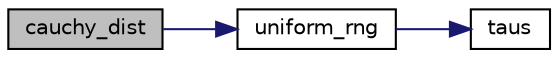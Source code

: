 digraph "cauchy_dist"
{
 // LATEX_PDF_SIZE
  edge [fontname="Helvetica",fontsize="10",labelfontname="Helvetica",labelfontsize="10"];
  node [fontname="Helvetica",fontsize="10",shape=record];
  rankdir="LR";
  Node1 [label="cauchy_dist",height=0.2,width=0.4,color="black", fillcolor="grey75", style="filled", fontcolor="black",tooltip="generates random numbers for the cauchy distribution with scale parameter, and shape parameter."];
  Node1 -> Node2 [color="midnightblue",fontsize="10",style="solid",fontname="Helvetica"];
  Node2 [label="uniform_rng",height=0.2,width=0.4,color="black", fillcolor="white", style="filled",URL="$oml_8c.html#a8451bb33f8030cc168c63d60812921f4",tooltip="generates uniform random number with algo: wichman_hill / random() / Taus"];
  Node2 -> Node3 [color="midnightblue",fontsize="10",style="solid",fontname="Helvetica"];
  Node3 [label="taus",height=0.2,width=0.4,color="black", fillcolor="white", style="filled",URL="$oml_8h.html#a362f00415eaebca7255f9c4d08bd9fd6",tooltip="compute random number"];
}
